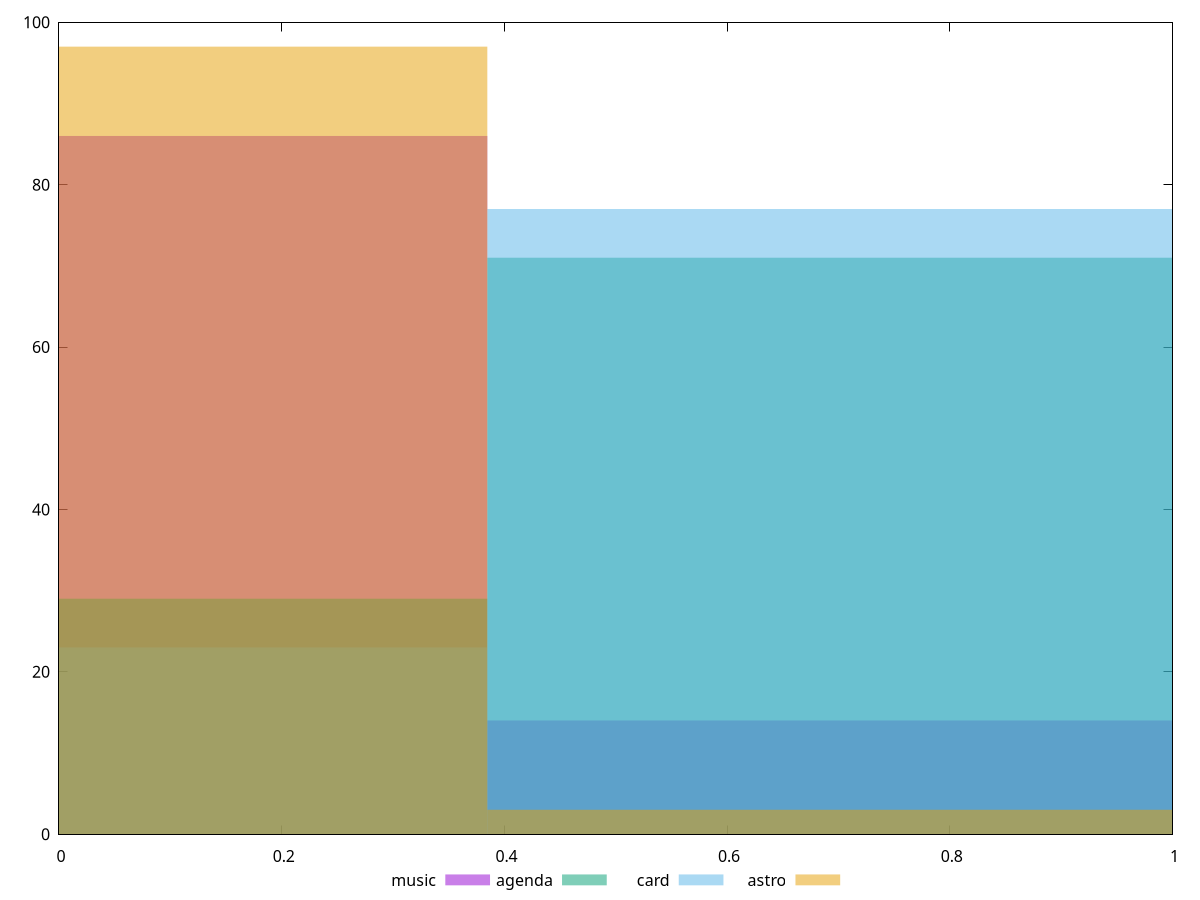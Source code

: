 reset

$music <<EOF
0 86
0.7693329258877728 14
EOF

$agenda <<EOF
0 29
0.7693329258877728 71
EOF

$card <<EOF
0.7693329258877728 77
0 23
EOF

$astro <<EOF
0 97
0.7693329258877728 3
EOF

set key outside below
set boxwidth 0.7693329258877728
set xrange [0:1]
set yrange [0:100]
set trange [0:100]
set style fill transparent solid 0.5 noborder
set terminal svg size 640, 520 enhanced background rgb 'white'
set output "reports/report_00028_2021-02-24T12-49-42.674Z/total-blocking-time/comparison/histogram/all_score.svg"

plot $music title "music" with boxes, \
     $agenda title "agenda" with boxes, \
     $card title "card" with boxes, \
     $astro title "astro" with boxes

reset
